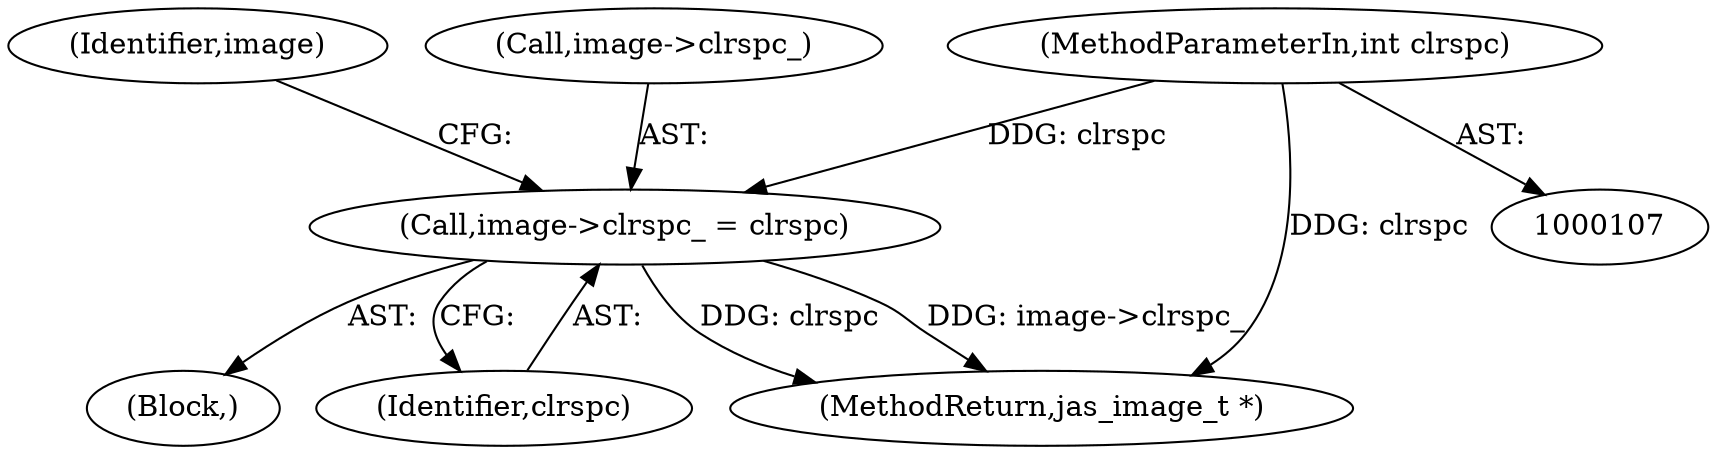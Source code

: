 digraph "0_jasper_d42b2388f7f8e0332c846675133acea151fc557a_12@pointer" {
"1000136" [label="(Call,image->clrspc_ = clrspc)"];
"1000110" [label="(MethodParameterIn,int clrspc)"];
"1000143" [label="(Identifier,image)"];
"1000137" [label="(Call,image->clrspc_)"];
"1000136" [label="(Call,image->clrspc_ = clrspc)"];
"1000111" [label="(Block,)"];
"1000140" [label="(Identifier,clrspc)"];
"1000316" [label="(MethodReturn,jas_image_t *)"];
"1000110" [label="(MethodParameterIn,int clrspc)"];
"1000136" -> "1000111"  [label="AST: "];
"1000136" -> "1000140"  [label="CFG: "];
"1000137" -> "1000136"  [label="AST: "];
"1000140" -> "1000136"  [label="AST: "];
"1000143" -> "1000136"  [label="CFG: "];
"1000136" -> "1000316"  [label="DDG: clrspc"];
"1000136" -> "1000316"  [label="DDG: image->clrspc_"];
"1000110" -> "1000136"  [label="DDG: clrspc"];
"1000110" -> "1000107"  [label="AST: "];
"1000110" -> "1000316"  [label="DDG: clrspc"];
}
